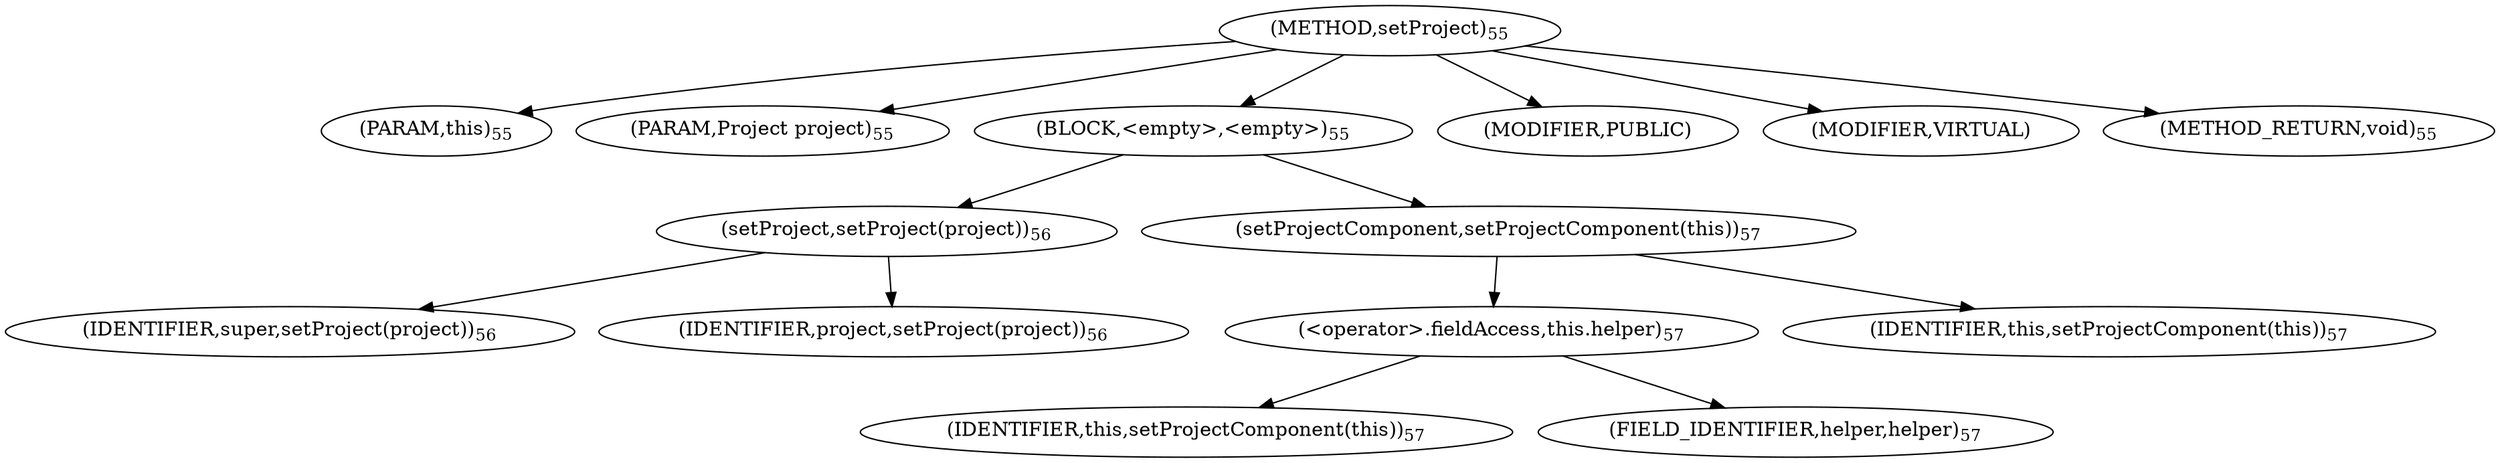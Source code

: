 digraph "setProject" {  
"32" [label = <(METHOD,setProject)<SUB>55</SUB>> ]
"4" [label = <(PARAM,this)<SUB>55</SUB>> ]
"33" [label = <(PARAM,Project project)<SUB>55</SUB>> ]
"34" [label = <(BLOCK,&lt;empty&gt;,&lt;empty&gt;)<SUB>55</SUB>> ]
"35" [label = <(setProject,setProject(project))<SUB>56</SUB>> ]
"36" [label = <(IDENTIFIER,super,setProject(project))<SUB>56</SUB>> ]
"37" [label = <(IDENTIFIER,project,setProject(project))<SUB>56</SUB>> ]
"38" [label = <(setProjectComponent,setProjectComponent(this))<SUB>57</SUB>> ]
"39" [label = <(&lt;operator&gt;.fieldAccess,this.helper)<SUB>57</SUB>> ]
"40" [label = <(IDENTIFIER,this,setProjectComponent(this))<SUB>57</SUB>> ]
"41" [label = <(FIELD_IDENTIFIER,helper,helper)<SUB>57</SUB>> ]
"3" [label = <(IDENTIFIER,this,setProjectComponent(this))<SUB>57</SUB>> ]
"42" [label = <(MODIFIER,PUBLIC)> ]
"43" [label = <(MODIFIER,VIRTUAL)> ]
"44" [label = <(METHOD_RETURN,void)<SUB>55</SUB>> ]
  "32" -> "4" 
  "32" -> "33" 
  "32" -> "34" 
  "32" -> "42" 
  "32" -> "43" 
  "32" -> "44" 
  "34" -> "35" 
  "34" -> "38" 
  "35" -> "36" 
  "35" -> "37" 
  "38" -> "39" 
  "38" -> "3" 
  "39" -> "40" 
  "39" -> "41" 
}
